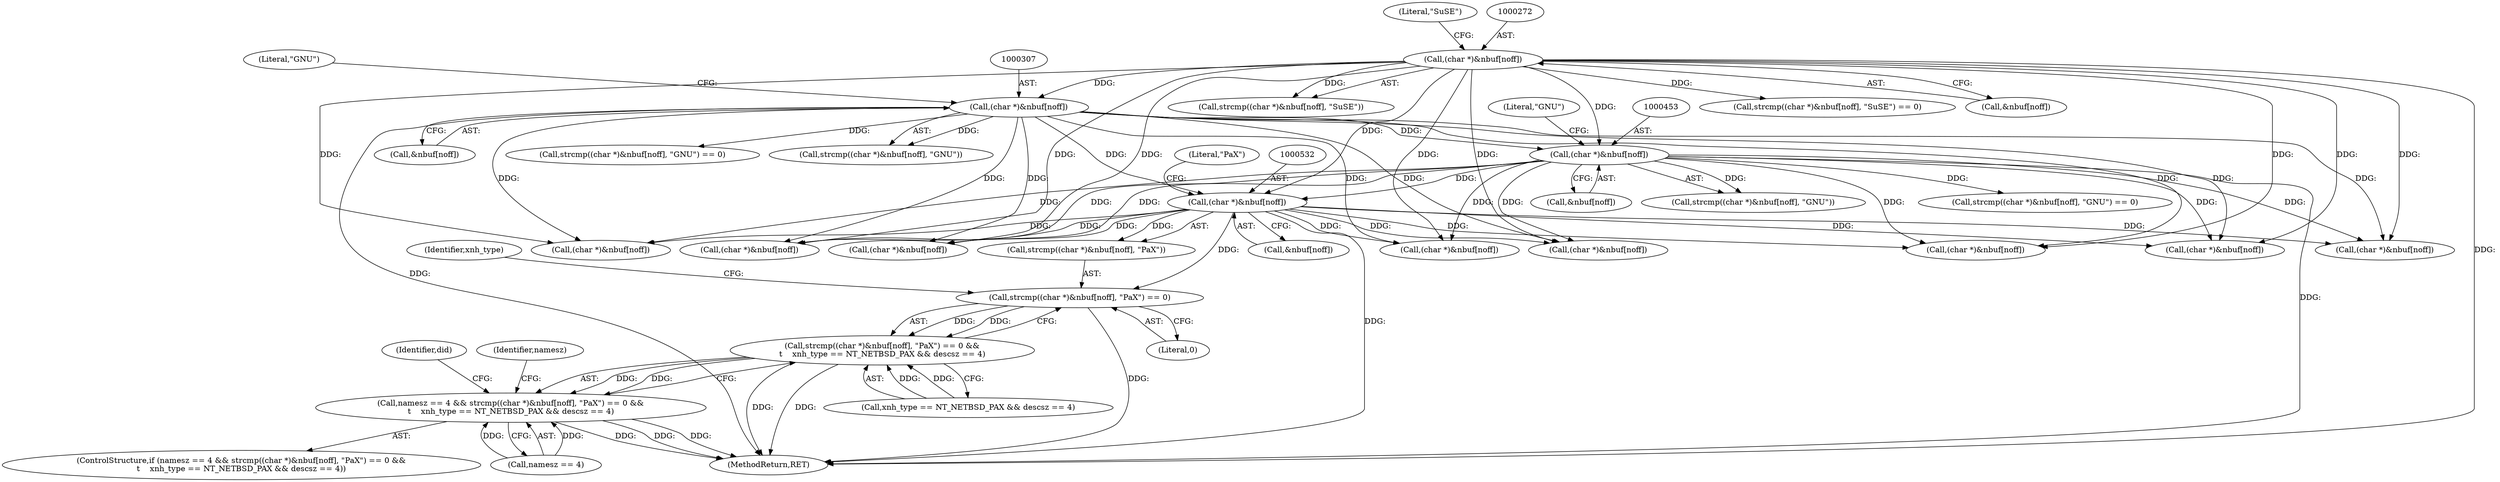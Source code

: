 digraph "0_file_ce90e05774dd77d86cfc8dfa6da57b32816841c4_2@API" {
"1000529" [label="(Call,strcmp((char *)&nbuf[noff], \"PaX\") == 0)"];
"1000531" [label="(Call,(char *)&nbuf[noff])"];
"1000271" [label="(Call,(char *)&nbuf[noff])"];
"1000306" [label="(Call,(char *)&nbuf[noff])"];
"1000452" [label="(Call,(char *)&nbuf[noff])"];
"1000528" [label="(Call,strcmp((char *)&nbuf[noff], \"PaX\") == 0 &&\n\t    xnh_type == NT_NETBSD_PAX && descsz == 4)"];
"1000524" [label="(Call,namesz == 4 && strcmp((char *)&nbuf[noff], \"PaX\") == 0 &&\n\t    xnh_type == NT_NETBSD_PAX && descsz == 4)"];
"1000271" [label="(Call,(char *)&nbuf[noff])"];
"1000528" [label="(Call,strcmp((char *)&nbuf[noff], \"PaX\") == 0 &&\n\t    xnh_type == NT_NETBSD_PAX && descsz == 4)"];
"1000452" [label="(Call,(char *)&nbuf[noff])"];
"1000541" [label="(Identifier,xnh_type)"];
"1000621" [label="(Identifier,namesz)"];
"1000454" [label="(Call,&nbuf[noff])"];
"1000533" [label="(Call,&nbuf[noff])"];
"1000451" [label="(Call,strcmp((char *)&nbuf[noff], \"GNU\"))"];
"1000277" [label="(Literal,\"SuSE\")"];
"1000718" [label="(Call,(char *)&nbuf[noff])"];
"1000530" [label="(Call,strcmp((char *)&nbuf[noff], \"PaX\"))"];
"1000538" [label="(Literal,0)"];
"1000888" [label="(Call,(char *)&nbuf[noff])"];
"1000537" [label="(Literal,\"PaX\")"];
"1000450" [label="(Call,strcmp((char *)&nbuf[noff], \"GNU\") == 0)"];
"1000524" [label="(Call,namesz == 4 && strcmp((char *)&nbuf[noff], \"PaX\") == 0 &&\n\t    xnh_type == NT_NETBSD_PAX && descsz == 4)"];
"1000304" [label="(Call,strcmp((char *)&nbuf[noff], \"GNU\") == 0)"];
"1000270" [label="(Call,strcmp((char *)&nbuf[noff], \"SuSE\"))"];
"1000312" [label="(Literal,\"GNU\")"];
"1000873" [label="(Call,(char *)&nbuf[noff])"];
"1000907" [label="(Call,(char *)&nbuf[noff])"];
"1000523" [label="(ControlStructure,if (namesz == 4 && strcmp((char *)&nbuf[noff], \"PaX\") == 0 &&\n\t    xnh_type == NT_NETBSD_PAX && descsz == 4))"];
"1000625" [label="(Call,(char *)&nbuf[noff])"];
"1000531" [label="(Call,(char *)&nbuf[noff])"];
"1000796" [label="(Call,(char *)&nbuf[noff])"];
"1000926" [label="(Call,(char *)&nbuf[noff])"];
"1000757" [label="(Call,(char *)&nbuf[noff])"];
"1000552" [label="(Identifier,did)"];
"1000269" [label="(Call,strcmp((char *)&nbuf[noff], \"SuSE\") == 0)"];
"1000306" [label="(Call,(char *)&nbuf[noff])"];
"1000529" [label="(Call,strcmp((char *)&nbuf[noff], \"PaX\") == 0)"];
"1000305" [label="(Call,strcmp((char *)&nbuf[noff], \"GNU\"))"];
"1000308" [label="(Call,&nbuf[noff])"];
"1000273" [label="(Call,&nbuf[noff])"];
"1000525" [label="(Call,namesz == 4)"];
"1000539" [label="(Call,xnh_type == NT_NETBSD_PAX && descsz == 4)"];
"1001244" [label="(MethodReturn,RET)"];
"1000458" [label="(Literal,\"GNU\")"];
"1000529" -> "1000528"  [label="AST: "];
"1000529" -> "1000538"  [label="CFG: "];
"1000530" -> "1000529"  [label="AST: "];
"1000538" -> "1000529"  [label="AST: "];
"1000541" -> "1000529"  [label="CFG: "];
"1000528" -> "1000529"  [label="CFG: "];
"1000529" -> "1001244"  [label="DDG: "];
"1000529" -> "1000528"  [label="DDG: "];
"1000529" -> "1000528"  [label="DDG: "];
"1000531" -> "1000529"  [label="DDG: "];
"1000531" -> "1000530"  [label="AST: "];
"1000531" -> "1000533"  [label="CFG: "];
"1000532" -> "1000531"  [label="AST: "];
"1000533" -> "1000531"  [label="AST: "];
"1000537" -> "1000531"  [label="CFG: "];
"1000531" -> "1001244"  [label="DDG: "];
"1000531" -> "1000530"  [label="DDG: "];
"1000271" -> "1000531"  [label="DDG: "];
"1000306" -> "1000531"  [label="DDG: "];
"1000452" -> "1000531"  [label="DDG: "];
"1000531" -> "1000625"  [label="DDG: "];
"1000531" -> "1000718"  [label="DDG: "];
"1000531" -> "1000757"  [label="DDG: "];
"1000531" -> "1000796"  [label="DDG: "];
"1000531" -> "1000873"  [label="DDG: "];
"1000531" -> "1000888"  [label="DDG: "];
"1000531" -> "1000907"  [label="DDG: "];
"1000531" -> "1000926"  [label="DDG: "];
"1000271" -> "1000270"  [label="AST: "];
"1000271" -> "1000273"  [label="CFG: "];
"1000272" -> "1000271"  [label="AST: "];
"1000273" -> "1000271"  [label="AST: "];
"1000277" -> "1000271"  [label="CFG: "];
"1000271" -> "1001244"  [label="DDG: "];
"1000271" -> "1000269"  [label="DDG: "];
"1000271" -> "1000270"  [label="DDG: "];
"1000271" -> "1000306"  [label="DDG: "];
"1000271" -> "1000452"  [label="DDG: "];
"1000271" -> "1000625"  [label="DDG: "];
"1000271" -> "1000718"  [label="DDG: "];
"1000271" -> "1000757"  [label="DDG: "];
"1000271" -> "1000796"  [label="DDG: "];
"1000271" -> "1000873"  [label="DDG: "];
"1000271" -> "1000888"  [label="DDG: "];
"1000271" -> "1000907"  [label="DDG: "];
"1000271" -> "1000926"  [label="DDG: "];
"1000306" -> "1000305"  [label="AST: "];
"1000306" -> "1000308"  [label="CFG: "];
"1000307" -> "1000306"  [label="AST: "];
"1000308" -> "1000306"  [label="AST: "];
"1000312" -> "1000306"  [label="CFG: "];
"1000306" -> "1001244"  [label="DDG: "];
"1000306" -> "1000304"  [label="DDG: "];
"1000306" -> "1000305"  [label="DDG: "];
"1000306" -> "1000452"  [label="DDG: "];
"1000306" -> "1000625"  [label="DDG: "];
"1000306" -> "1000718"  [label="DDG: "];
"1000306" -> "1000757"  [label="DDG: "];
"1000306" -> "1000796"  [label="DDG: "];
"1000306" -> "1000873"  [label="DDG: "];
"1000306" -> "1000888"  [label="DDG: "];
"1000306" -> "1000907"  [label="DDG: "];
"1000306" -> "1000926"  [label="DDG: "];
"1000452" -> "1000451"  [label="AST: "];
"1000452" -> "1000454"  [label="CFG: "];
"1000453" -> "1000452"  [label="AST: "];
"1000454" -> "1000452"  [label="AST: "];
"1000458" -> "1000452"  [label="CFG: "];
"1000452" -> "1001244"  [label="DDG: "];
"1000452" -> "1000450"  [label="DDG: "];
"1000452" -> "1000451"  [label="DDG: "];
"1000452" -> "1000625"  [label="DDG: "];
"1000452" -> "1000718"  [label="DDG: "];
"1000452" -> "1000757"  [label="DDG: "];
"1000452" -> "1000796"  [label="DDG: "];
"1000452" -> "1000873"  [label="DDG: "];
"1000452" -> "1000888"  [label="DDG: "];
"1000452" -> "1000907"  [label="DDG: "];
"1000452" -> "1000926"  [label="DDG: "];
"1000528" -> "1000524"  [label="AST: "];
"1000528" -> "1000539"  [label="CFG: "];
"1000539" -> "1000528"  [label="AST: "];
"1000524" -> "1000528"  [label="CFG: "];
"1000528" -> "1001244"  [label="DDG: "];
"1000528" -> "1001244"  [label="DDG: "];
"1000528" -> "1000524"  [label="DDG: "];
"1000528" -> "1000524"  [label="DDG: "];
"1000539" -> "1000528"  [label="DDG: "];
"1000539" -> "1000528"  [label="DDG: "];
"1000524" -> "1000523"  [label="AST: "];
"1000524" -> "1000525"  [label="CFG: "];
"1000525" -> "1000524"  [label="AST: "];
"1000552" -> "1000524"  [label="CFG: "];
"1000621" -> "1000524"  [label="CFG: "];
"1000524" -> "1001244"  [label="DDG: "];
"1000524" -> "1001244"  [label="DDG: "];
"1000524" -> "1001244"  [label="DDG: "];
"1000525" -> "1000524"  [label="DDG: "];
"1000525" -> "1000524"  [label="DDG: "];
}
